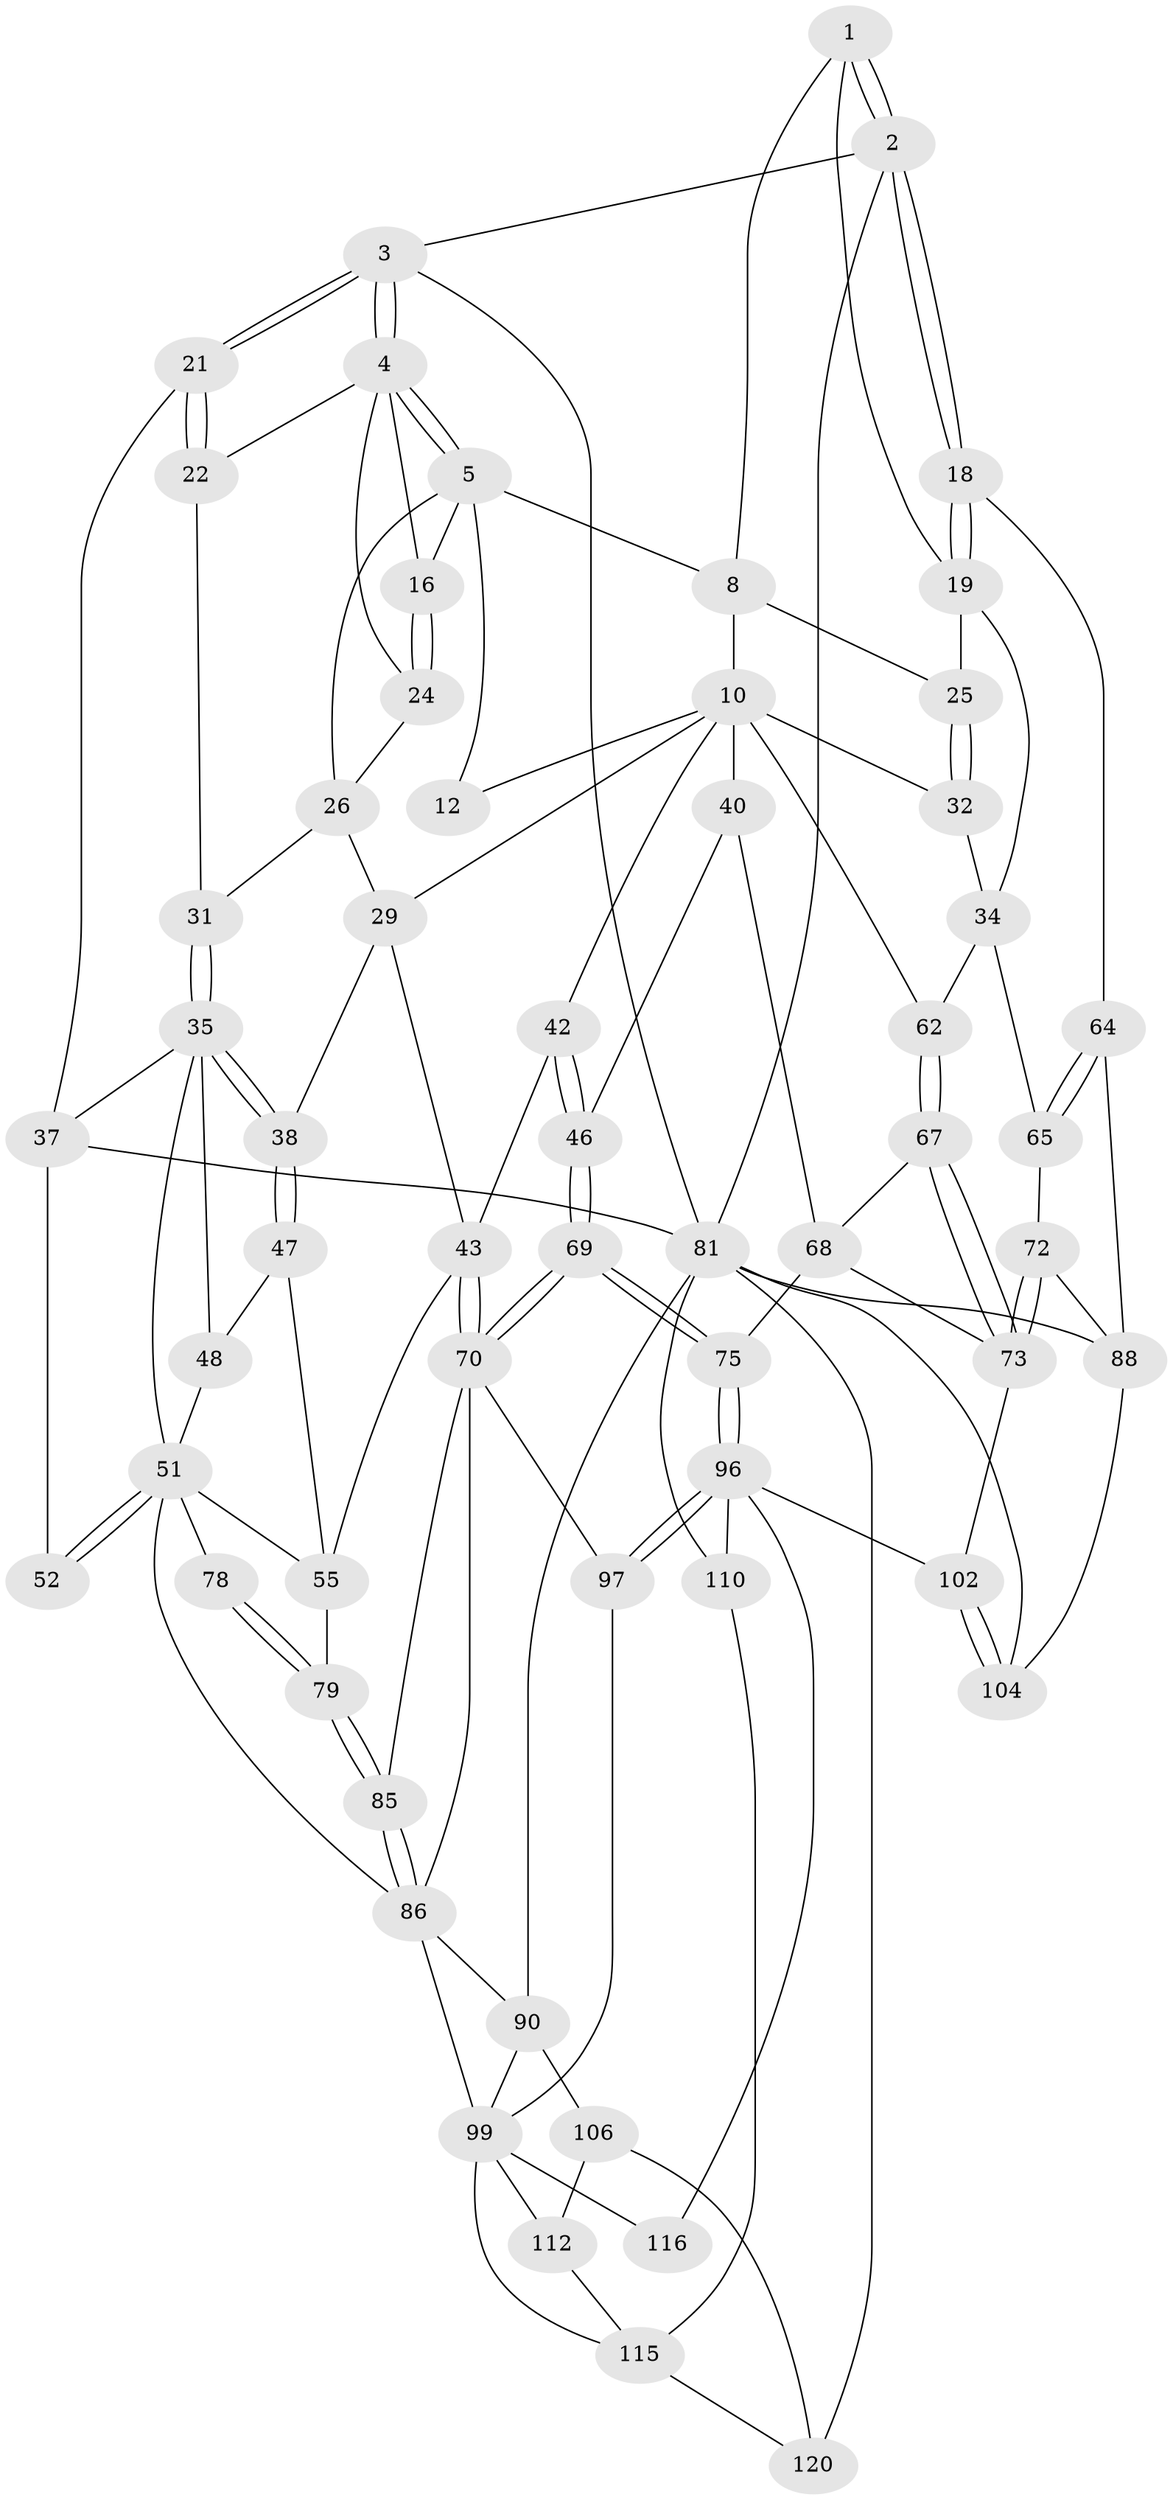 // original degree distribution, {3: 0.016666666666666666, 6: 0.20833333333333334, 5: 0.55, 4: 0.225}
// Generated by graph-tools (version 1.1) at 2025/28/03/15/25 16:28:11]
// undirected, 60 vertices, 137 edges
graph export_dot {
graph [start="1"]
  node [color=gray90,style=filled];
  1 [pos="+0.9635852949369536+0",super="+7"];
  2 [pos="+1+0"];
  3 [pos="+0+0"];
  4 [pos="+0.24227575207348326+0",super="+17"];
  5 [pos="+0.2678083482529647+0",super="+6+13"];
  8 [pos="+0.6204503113178761+0.078306624492054",super="+9"];
  10 [pos="+0.5458621578082271+0.17898216152283258",super="+33+11"];
  12 [pos="+0.5260610077839566+0.16705191496324054"];
  16 [pos="+0.2689037169062598+0.00031561566667837824"];
  18 [pos="+1+0.29498308704021325"];
  19 [pos="+1+0.267389531521452",super="+20"];
  21 [pos="+0+0.22098491813529292"];
  22 [pos="+0.08886133828063995+0.1518516692484841"];
  24 [pos="+0.25948676713082003+0.2206547954626902"];
  25 [pos="+0.7665240111882821+0.16688304320441974"];
  26 [pos="+0.3137876880328224+0.27706180484879384",super="+27"];
  29 [pos="+0.375148129793073+0.304713990330144",super="+30"];
  31 [pos="+0.1348670676530072+0.24249684800690605"];
  32 [pos="+0.7865772413955826+0.30163681200036807"];
  34 [pos="+0.9977896309015766+0.2834436749774468",super="+61"];
  35 [pos="+0.12420731316992663+0.27605961491641834",super="+36"];
  37 [pos="+0+0.22679165743959467",super="+53"];
  38 [pos="+0.23558809066702924+0.3633436890975269"];
  40 [pos="+0.5763525585796052+0.298493020466024",super="+45"];
  42 [pos="+0.49301898852354736+0.4239120412089237"];
  43 [pos="+0.4850523597474419+0.42567105512293496",super="+44"];
  46 [pos="+0.5832212445715969+0.44465826394357816"];
  47 [pos="+0.22790809216581784+0.38246221646394973"];
  48 [pos="+0.20661089147599002+0.3931017815968684",super="+49"];
  51 [pos="+0.0776393858247103+0.38016322402525443",super="+57"];
  52 [pos="+0+0.4919830769344273"];
  55 [pos="+0.31740033730954836+0.4856331280405084",super="+56"];
  62 [pos="+0.756330322619314+0.3590410352064433"];
  64 [pos="+1+0.4226683228285843",super="+83"];
  65 [pos="+0.8697252112850725+0.46432218271515463",super="+71"];
  67 [pos="+0.7091399530616097+0.41810098646852645"];
  68 [pos="+0.6472550251428743+0.4413316545175873",super="+74"];
  69 [pos="+0.5336250485090405+0.612317362232614"];
  70 [pos="+0.5209638821254573+0.6049824088995698",super="+76"];
  72 [pos="+0.8035283447216897+0.6077947455710979"];
  73 [pos="+0.7907651938367334+0.6047671371009397",super="+80"];
  75 [pos="+0.5339804145575755+0.6127690160783071"];
  78 [pos="+0.18851512405828427+0.5357343290734353"];
  79 [pos="+0.19227426771451314+0.5410790660615398"];
  81 [pos="+0+0.7874175587907329",super="+82"];
  85 [pos="+0.20555204148836467+0.5774333432916423"];
  86 [pos="+0.19074305561172716+0.6350655039786078",super="+87+93"];
  88 [pos="+0.8972577587308347+0.6146793436302518",super="+89+95"];
  90 [pos="+0.07032226062842292+0.6924941918548537",super="+101+91"];
  96 [pos="+0.5343581043057932+0.6208503160343616",super="+103"];
  97 [pos="+0.4835574389389652+0.7372630789936577",super="+98"];
  99 [pos="+0.21257651640558586+0.7238571241740777",super="+105+100"];
  102 [pos="+0.6669668089375499+0.7166898857765486"];
  104 [pos="+0.9598152177587571+0.8692353961913409"];
  106 [pos="+0.14488678639907712+0.8640231741135477",super="+113"];
  110 [pos="+1+1",super="+118"];
  112 [pos="+0.18183826028156538+0.890708395584076"];
  115 [pos="+0.29617844375350716+0.8807499691460728",super="+119"];
  116 [pos="+0.43169099476559925+0.8766158673671746"];
  120 [pos="+0+1"];
  1 -- 2;
  1 -- 2;
  1 -- 8;
  1 -- 19;
  2 -- 3;
  2 -- 18;
  2 -- 18;
  2 -- 81;
  3 -- 4;
  3 -- 4;
  3 -- 21;
  3 -- 21;
  3 -- 81;
  4 -- 5;
  4 -- 5;
  4 -- 16;
  4 -- 24;
  4 -- 22;
  5 -- 8;
  5 -- 16;
  5 -- 26;
  5 -- 12 [weight=2];
  8 -- 25;
  8 -- 10;
  10 -- 32;
  10 -- 40 [weight=2];
  10 -- 62;
  10 -- 42;
  10 -- 12;
  10 -- 29;
  16 -- 24;
  16 -- 24;
  18 -- 19;
  18 -- 19;
  18 -- 64;
  19 -- 34;
  19 -- 25;
  21 -- 22;
  21 -- 22;
  21 -- 37;
  22 -- 31;
  24 -- 26;
  25 -- 32;
  25 -- 32;
  26 -- 31;
  26 -- 29;
  29 -- 38;
  29 -- 43;
  31 -- 35;
  31 -- 35;
  32 -- 34;
  34 -- 65;
  34 -- 62;
  35 -- 38;
  35 -- 38;
  35 -- 48;
  35 -- 51;
  35 -- 37;
  37 -- 81;
  37 -- 52;
  38 -- 47;
  38 -- 47;
  40 -- 68;
  40 -- 46;
  42 -- 43;
  42 -- 46;
  42 -- 46;
  43 -- 70 [weight=2];
  43 -- 70;
  43 -- 55;
  46 -- 69;
  46 -- 69;
  47 -- 48;
  47 -- 55;
  48 -- 51 [weight=2];
  51 -- 52 [weight=2];
  51 -- 52;
  51 -- 86;
  51 -- 55;
  51 -- 78 [weight=2];
  55 -- 79;
  62 -- 67;
  62 -- 67;
  64 -- 65 [weight=2];
  64 -- 65;
  64 -- 88 [weight=2];
  65 -- 72;
  67 -- 68;
  67 -- 73;
  67 -- 73;
  68 -- 75;
  68 -- 73;
  69 -- 70;
  69 -- 70;
  69 -- 75;
  69 -- 75;
  70 -- 85;
  70 -- 86;
  70 -- 97;
  72 -- 73;
  72 -- 73;
  72 -- 88;
  73 -- 102;
  75 -- 96;
  75 -- 96;
  78 -- 79;
  78 -- 79;
  79 -- 85;
  79 -- 85;
  81 -- 120;
  81 -- 104;
  81 -- 110;
  81 -- 90;
  81 -- 88;
  85 -- 86;
  85 -- 86;
  86 -- 90;
  86 -- 99;
  88 -- 104;
  90 -- 106 [weight=2];
  90 -- 99;
  96 -- 97 [weight=2];
  96 -- 97;
  96 -- 116 [weight=2];
  96 -- 102;
  96 -- 110 [weight=2];
  97 -- 99;
  99 -- 115;
  99 -- 116;
  99 -- 112;
  102 -- 104;
  102 -- 104;
  106 -- 112;
  106 -- 120;
  110 -- 115;
  112 -- 115;
  115 -- 120;
}

